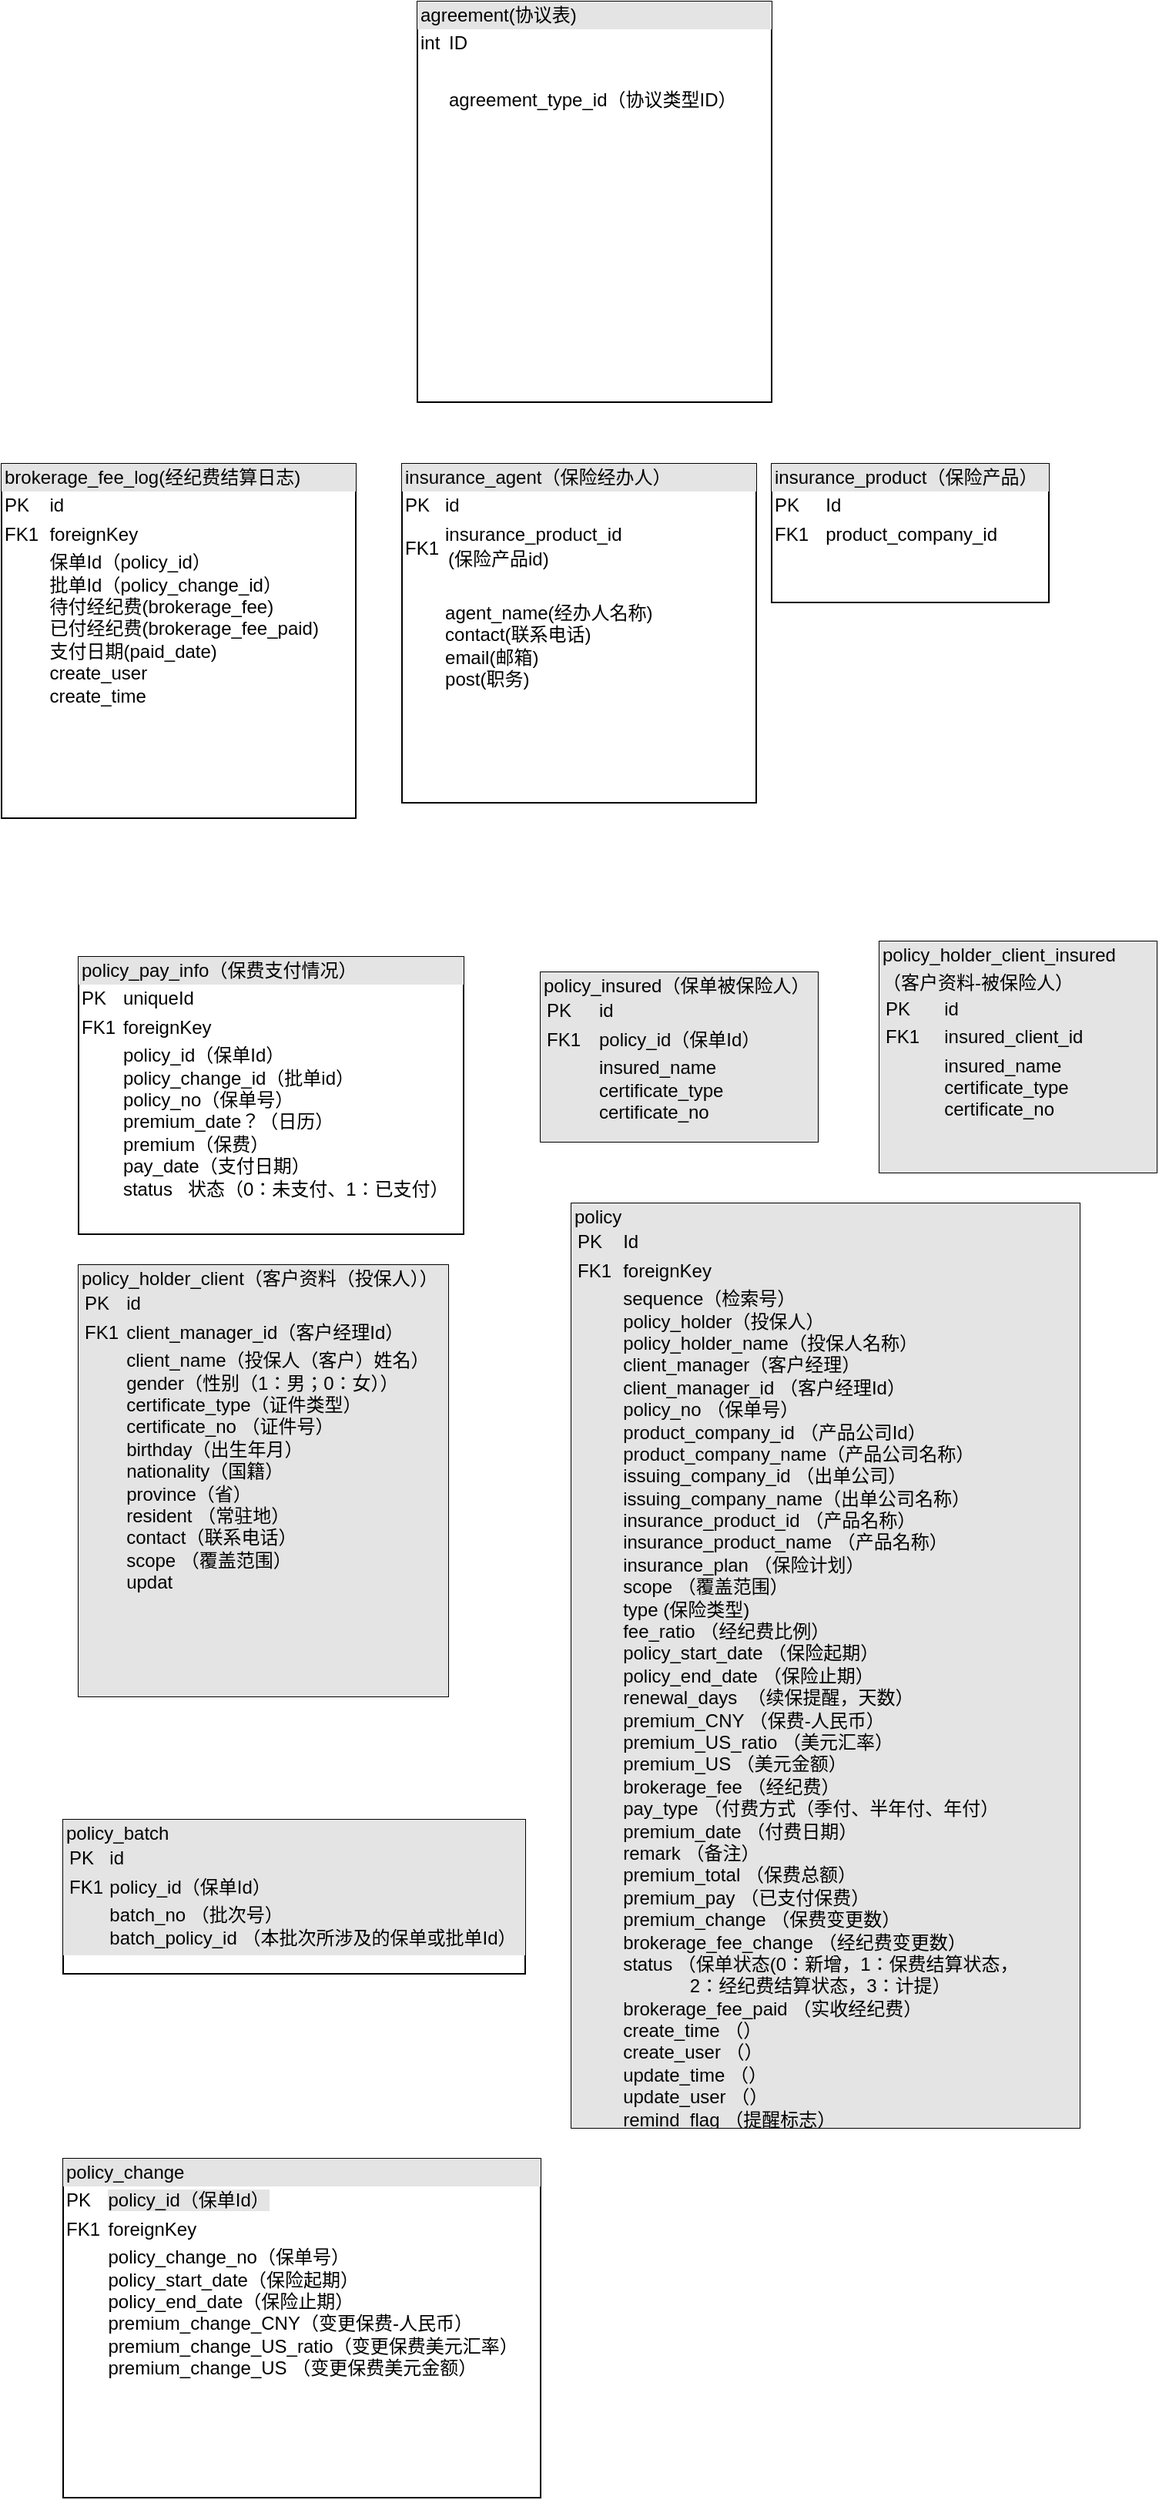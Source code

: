 <mxfile version="12.4.8" type="github" pages="2">
  <diagram id="7FySgdGSZC3azZEk2Vnn" name="Page-1">
    <mxGraphModel dx="2517" dy="1508" grid="1" gridSize="10" guides="1" tooltips="1" connect="1" arrows="1" fold="1" page="1" pageScale="1" pageWidth="1654" pageHeight="1169" math="0" shadow="0">
      <root>
        <mxCell id="0"/>
        <mxCell id="1" parent="0"/>
        <mxCell id="LqdO3uqNpmK8e5yR4SRH-5" value="&lt;div style=&quot;box-sizing: border-box ; width: 100% ; background: #e4e4e4 ; padding: 2px&quot;&gt;agreement(协议表)&lt;/div&gt;&lt;table style=&quot;width: 100% ; font-size: 1em&quot; cellpadding=&quot;2&quot; cellspacing=&quot;0&quot;&gt;&lt;tbody&gt;&lt;tr&gt;&lt;td&gt;int&lt;/td&gt;&lt;td&gt;ID&lt;/td&gt;&lt;/tr&gt;&lt;tr&gt;&lt;td&gt;&lt;br&gt;&lt;/td&gt;&lt;td&gt;&lt;br&gt;&lt;/td&gt;&lt;/tr&gt;&lt;tr&gt;&lt;td&gt;&lt;/td&gt;&lt;td&gt;agreement_type_id（协议类型ID）&lt;br&gt;&lt;br&gt;&lt;/td&gt;&lt;/tr&gt;&lt;/tbody&gt;&lt;/table&gt;" style="verticalAlign=top;align=left;overflow=fill;html=1;" parent="1" vertex="1">
          <mxGeometry x="-1130" y="-330" width="230" height="260" as="geometry"/>
        </mxCell>
        <mxCell id="6H1ZUyYsbKM88KtSM8RW-1" value="&lt;div style=&quot;box-sizing: border-box ; width: 100% ; background: #e4e4e4 ; padding: 2px&quot;&gt;brokerage_fee_log(经纪费结算日志)&lt;/div&gt;&lt;table style=&quot;width: 100% ; font-size: 1em&quot; cellpadding=&quot;2&quot; cellspacing=&quot;0&quot;&gt;&lt;tbody&gt;&lt;tr&gt;&lt;td&gt;PK&lt;/td&gt;&lt;td&gt;id&lt;/td&gt;&lt;/tr&gt;&lt;tr&gt;&lt;td&gt;FK1&lt;/td&gt;&lt;td&gt;foreignKey&lt;/td&gt;&lt;/tr&gt;&lt;tr&gt;&lt;td&gt;&lt;/td&gt;&lt;td&gt;保单Id（policy_id）&lt;br&gt;批单Id（policy_change_id）&lt;br&gt;待付经纪费(brokerage_fee)&lt;br&gt;已付经纪费(brokerage_fee_paid)&lt;br&gt;支付日期(paid_date)&lt;br&gt;create_user&lt;br&gt;create_time&lt;br&gt;&lt;br&gt;&lt;/td&gt;&lt;/tr&gt;&lt;/tbody&gt;&lt;/table&gt;" style="verticalAlign=top;align=left;overflow=fill;html=1;" vertex="1" parent="1">
          <mxGeometry x="-1400" y="-30" width="230" height="230" as="geometry"/>
        </mxCell>
        <mxCell id="6H1ZUyYsbKM88KtSM8RW-2" value="&lt;div style=&quot;box-sizing: border-box ; width: 100% ; background: #e4e4e4 ; padding: 2px&quot;&gt;insurance_agent（保险经办人）&lt;br&gt;&lt;/div&gt;&lt;table style=&quot;width: 100% ; font-size: 1em&quot; cellpadding=&quot;2&quot; cellspacing=&quot;0&quot;&gt;&lt;tbody&gt;&lt;tr&gt;&lt;td&gt;PK&lt;/td&gt;&lt;td&gt;id&lt;br&gt;&lt;/td&gt;&lt;/tr&gt;&lt;tr&gt;&lt;td&gt;FK1&lt;/td&gt;&lt;td&gt;insurance_product_id&lt;table cellpadding=&quot;2&quot; cellspacing=&quot;0&quot; style=&quot;font-size: 1em ; width: 230px&quot;&gt;&lt;tbody&gt;&lt;tr&gt;&lt;td&gt;(保险产品id)&lt;/td&gt;&lt;/tr&gt;&lt;/tbody&gt;&lt;/table&gt;&lt;/td&gt;&lt;/tr&gt;&lt;tr&gt;&lt;td&gt;&lt;br&gt;&lt;/td&gt;&lt;td&gt;&lt;br&gt;agent_name(经办人名称)&lt;br&gt;contact(联系电话)&lt;br&gt;email(邮箱)&lt;br&gt;post(职务)&lt;br&gt;&lt;br&gt;&lt;/td&gt;&lt;/tr&gt;&lt;/tbody&gt;&lt;/table&gt;" style="verticalAlign=top;align=left;overflow=fill;html=1;" vertex="1" parent="1">
          <mxGeometry x="-1140" y="-30" width="230" height="220" as="geometry"/>
        </mxCell>
        <mxCell id="6H1ZUyYsbKM88KtSM8RW-3" value="&lt;div style=&quot;box-sizing: border-box ; width: 100% ; background: #e4e4e4 ; padding: 2px&quot;&gt;insurance_product（保险产品）&lt;br&gt;&lt;/div&gt;&lt;table style=&quot;width: 100% ; font-size: 1em&quot; cellpadding=&quot;2&quot; cellspacing=&quot;0&quot;&gt;&lt;tbody&gt;&lt;tr&gt;&lt;td&gt;PK&lt;/td&gt;&lt;td&gt;Id&lt;/td&gt;&lt;/tr&gt;&lt;tr&gt;&lt;td&gt;FK1&lt;/td&gt;&lt;td&gt;product_company_id&lt;/td&gt;&lt;/tr&gt;&lt;tr&gt;&lt;td&gt;&lt;/td&gt;&lt;td&gt;&lt;br&gt;&lt;br&gt;&lt;/td&gt;&lt;/tr&gt;&lt;/tbody&gt;&lt;/table&gt;" style="verticalAlign=top;align=left;overflow=fill;html=1;" vertex="1" parent="1">
          <mxGeometry x="-900" y="-30" width="180" height="90" as="geometry"/>
        </mxCell>
        <mxCell id="6H1ZUyYsbKM88KtSM8RW-4" value="&lt;div style=&quot;box-sizing: border-box ; width: 100% ; background: #e4e4e4 ; padding: 2px&quot;&gt;policy_pay_info（保费支付情况）&lt;br&gt;&lt;/div&gt;&lt;table style=&quot;width: 100% ; font-size: 1em&quot; cellpadding=&quot;2&quot; cellspacing=&quot;0&quot;&gt;&lt;tbody&gt;&lt;tr&gt;&lt;td&gt;PK&lt;/td&gt;&lt;td&gt;uniqueId&lt;/td&gt;&lt;/tr&gt;&lt;tr&gt;&lt;td&gt;FK1&lt;/td&gt;&lt;td&gt;foreignKey&lt;br&gt;&lt;/td&gt;&lt;/tr&gt;&lt;tr&gt;&lt;td&gt;&lt;br&gt;&lt;/td&gt;&lt;td&gt;policy_id（保单Id）&lt;br&gt;policy_change_id（批单id）&lt;br&gt;policy_no（保单号）&lt;br&gt;premium_date？（日历）&lt;br&gt;premium（保费）&lt;br&gt;pay_date（支付日期）&lt;br&gt;status&amp;nbsp; &amp;nbsp;状态（0：未支付、1：已支付）&lt;br&gt;&lt;br&gt;&lt;/td&gt;&lt;/tr&gt;&lt;/tbody&gt;&lt;/table&gt;" style="verticalAlign=top;align=left;overflow=fill;html=1;" vertex="1" parent="1">
          <mxGeometry x="-1350" y="290" width="250" height="180" as="geometry"/>
        </mxCell>
        <mxCell id="6H1ZUyYsbKM88KtSM8RW-7" value="&lt;div style=&quot;box-sizing: border-box ; width: 100% ; background: #e4e4e4 ; padding: 2px&quot;&gt;policy_insured（保单被保险人）&lt;table cellpadding=&quot;2&quot; cellspacing=&quot;0&quot; style=&quot;font-size: 1em ; width: 100%&quot;&gt;&lt;tbody&gt;&lt;tr&gt;&lt;td&gt;PK&lt;/td&gt;&lt;td&gt;id&lt;/td&gt;&lt;/tr&gt;&lt;tr&gt;&lt;td&gt;FK1&lt;/td&gt;&lt;td&gt;policy_id（保单Id）&lt;br&gt;&lt;/td&gt;&lt;/tr&gt;&lt;tr&gt;&lt;td&gt;&lt;/td&gt;&lt;td&gt;insured_name&lt;br&gt;certificate_type&lt;br&gt;certificate_no&lt;br&gt;&lt;br&gt;&lt;/td&gt;&lt;/tr&gt;&lt;/tbody&gt;&lt;/table&gt;&lt;/div&gt;" style="verticalAlign=top;align=left;overflow=fill;html=1;" vertex="1" parent="1">
          <mxGeometry x="-1050" y="300" width="180" height="110" as="geometry"/>
        </mxCell>
        <mxCell id="6H1ZUyYsbKM88KtSM8RW-8" value="&lt;div style=&quot;box-sizing: border-box ; width: 100% ; background: #e4e4e4 ; padding: 2px&quot;&gt;policy_holder_client_insured&lt;/div&gt;&lt;div style=&quot;box-sizing: border-box ; width: 100% ; background: #e4e4e4 ; padding: 2px&quot;&gt;（客户资料-被保险人）&lt;table cellpadding=&quot;2&quot; cellspacing=&quot;0&quot; style=&quot;font-size: 1em ; width: 100%&quot;&gt;&lt;tbody&gt;&lt;tr&gt;&lt;td&gt;PK&lt;/td&gt;&lt;td&gt;id&lt;/td&gt;&lt;/tr&gt;&lt;tr&gt;&lt;td&gt;FK1&lt;/td&gt;&lt;td&gt;insured_client_id&lt;br&gt;&lt;/td&gt;&lt;/tr&gt;&lt;tr&gt;&lt;td&gt;&lt;/td&gt;&lt;td&gt;insured_name&lt;br&gt;certificate_type&lt;br&gt;certificate_no&lt;br&gt;&lt;br&gt;&lt;br&gt;&lt;/td&gt;&lt;/tr&gt;&lt;/tbody&gt;&lt;/table&gt;&lt;/div&gt;" style="verticalAlign=top;align=left;overflow=fill;html=1;" vertex="1" parent="1">
          <mxGeometry x="-830" y="280" width="180" height="150" as="geometry"/>
        </mxCell>
        <mxCell id="6H1ZUyYsbKM88KtSM8RW-9" value="&lt;div style=&quot;box-sizing: border-box ; width: 100% ; background: #e4e4e4 ; padding: 2px&quot;&gt;policy_holder_client（客户资料（投保人））&lt;table cellpadding=&quot;2&quot; cellspacing=&quot;0&quot; style=&quot;font-size: 1em ; width: 100%&quot;&gt;&lt;tbody&gt;&lt;tr&gt;&lt;td&gt;PK&lt;/td&gt;&lt;td&gt;id&lt;/td&gt;&lt;/tr&gt;&lt;tr&gt;&lt;td&gt;FK1&lt;/td&gt;&lt;td&gt;client_manager_id（客户经理Id）&lt;br&gt;&lt;/td&gt;&lt;/tr&gt;&lt;tr&gt;&lt;td&gt;&lt;/td&gt;&lt;td&gt;client_name（投保人（客户）姓名）&lt;br&gt;gender（性别（1：男；0：女））&lt;br&gt;certificate_type（证件类型）&lt;br&gt;certificate_no （证件号）&lt;br&gt;birthday（出生年月）&lt;br&gt;nationality（国籍）&lt;br&gt;province（省）&lt;br&gt;resident （常驻地）&lt;br&gt;contact（联系电话）&lt;br&gt;scope （覆盖范围）&lt;br&gt;updat&lt;br&gt;&lt;br&gt;&lt;br&gt;&lt;br&gt;&lt;br&gt;&lt;br&gt;&lt;br&gt;&lt;br&gt;&lt;br&gt;&lt;/td&gt;&lt;/tr&gt;&lt;/tbody&gt;&lt;/table&gt;&lt;/div&gt;" style="verticalAlign=top;align=left;overflow=fill;html=1;" vertex="1" parent="1">
          <mxGeometry x="-1350" y="490" width="240" height="280" as="geometry"/>
        </mxCell>
        <mxCell id="6H1ZUyYsbKM88KtSM8RW-12" value="&lt;div style=&quot;box-sizing: border-box ; width: 100% ; background: #e4e4e4 ; padding: 2px&quot;&gt;policy&lt;table cellpadding=&quot;2&quot; cellspacing=&quot;0&quot; style=&quot;font-size: 1em ; width: 100%&quot;&gt;&lt;tbody&gt;&lt;tr&gt;&lt;td&gt;PK&lt;/td&gt;&lt;td&gt;Id&lt;/td&gt;&lt;/tr&gt;&lt;tr&gt;&lt;td&gt;FK1&lt;/td&gt;&lt;td&gt;foreignKey&lt;/td&gt;&lt;/tr&gt;&lt;tr&gt;&lt;td&gt;&lt;/td&gt;&lt;td&gt;sequence（检索号）&lt;br&gt;policy_holder（投保人）&lt;br&gt;policy_holder_name（投保人名称）&lt;br&gt;client_manager（客户经理）&lt;br&gt;client_manager_id （客户经理Id）&lt;br&gt;policy_no （保单号）&lt;br&gt;product_company_id （产品公司Id）&lt;br&gt;product_company_name（产品公司名称）&lt;br&gt;issuing_company_id （出单公司）&lt;br&gt;issuing_company_name（出单公司名称）&lt;br&gt;insurance_product_id （产品名称）&lt;br&gt;insurance_product_name （产品名称）&lt;br&gt;insurance_plan （保险计划）&lt;br&gt;scope （覆盖范围）&lt;br&gt;type (保险类型)&lt;br&gt;fee_ratio （经纪费比例）&lt;br&gt;policy_start_date （保险起期）&lt;br&gt;policy_end_date （保险止期）&lt;br&gt;renewal_days&amp;nbsp; （续保提醒，天数）&lt;br&gt;premium_CNY （保费-人民币）&lt;br&gt;premium_US_ratio （美元汇率）&lt;br&gt;premium_US （美元金额）&lt;br&gt;brokerage_fee （经纪费）&lt;br&gt;pay_type （付费方式（季付、半年付、年付）&lt;br&gt;premium_date （付费日期）&lt;br&gt;remark （备注）&lt;br&gt;premium_total （保费总额）&lt;br&gt;premium_pay （已支付保费）&lt;br&gt;premium_change （保费变更数）&lt;br&gt;brokerage_fee_change （经纪费变更数）&lt;br&gt;status （保单状态(0：新增，1：保费结算状态，&lt;br&gt;&amp;nbsp; &amp;nbsp; &amp;nbsp; &amp;nbsp; &amp;nbsp; &amp;nbsp; &amp;nbsp;2：经纪费结算状态，3：计提）&lt;br&gt;brokerage_fee_paid （实收经纪费）&lt;br&gt;create_time （）&lt;br&gt;create_user （）&lt;br&gt;update_time （）&lt;br&gt;update_user （）&lt;br&gt;remind_flag （提醒标志）&lt;br&gt;&lt;br&gt;&lt;br&gt;&lt;br&gt;&lt;br&gt;&lt;br&gt;&lt;/td&gt;&lt;/tr&gt;&lt;/tbody&gt;&lt;/table&gt;&lt;/div&gt;" style="verticalAlign=top;align=left;overflow=fill;html=1;" vertex="1" parent="1">
          <mxGeometry x="-1030" y="450" width="330" height="600" as="geometry"/>
        </mxCell>
        <mxCell id="6H1ZUyYsbKM88KtSM8RW-13" value="&lt;div style=&quot;box-sizing: border-box ; width: 100% ; background: #e4e4e4 ; padding: 2px&quot;&gt;policy_batch&lt;table cellpadding=&quot;2&quot; cellspacing=&quot;0&quot; style=&quot;font-size: 1em ; width: 100%&quot;&gt;&lt;tbody&gt;&lt;tr&gt;&lt;td&gt;PK&lt;/td&gt;&lt;td&gt;id&lt;/td&gt;&lt;/tr&gt;&lt;tr&gt;&lt;td&gt;FK1&lt;/td&gt;&lt;td&gt;policy_id（保单Id）&lt;br&gt;&lt;/td&gt;&lt;/tr&gt;&lt;tr&gt;&lt;td&gt;&lt;/td&gt;&lt;td&gt;batch_no （批次号）&lt;br&gt;batch_policy_id （本批次所涉及的保单或批单Id）&lt;br&gt;&lt;/td&gt;&lt;/tr&gt;&lt;/tbody&gt;&lt;/table&gt;&lt;/div&gt;" style="verticalAlign=top;align=left;overflow=fill;html=1;" vertex="1" parent="1">
          <mxGeometry x="-1360" y="850" width="300" height="100" as="geometry"/>
        </mxCell>
        <mxCell id="6H1ZUyYsbKM88KtSM8RW-14" value="&lt;div style=&quot;box-sizing: border-box ; width: 100% ; background: #e4e4e4 ; padding: 2px&quot;&gt;policy_change&lt;br&gt;&lt;/div&gt;&lt;table style=&quot;width: 100% ; font-size: 1em&quot; cellpadding=&quot;2&quot; cellspacing=&quot;0&quot;&gt;&lt;tbody&gt;&lt;tr&gt;&lt;td&gt;PK&lt;/td&gt;&lt;td&gt;&lt;span style=&quot;background-color: rgb(228 , 228 , 228)&quot;&gt;policy_id（保单Id）&lt;/span&gt;&lt;br&gt;&lt;/td&gt;&lt;/tr&gt;&lt;tr&gt;&lt;td&gt;FK1&lt;/td&gt;&lt;td&gt;foreignKey&lt;/td&gt;&lt;/tr&gt;&lt;tr&gt;&lt;td&gt;&lt;/td&gt;&lt;td&gt;policy_change_no（保单号）&lt;br&gt;policy_start_date（保险起期）&lt;br&gt;policy_end_date（保险止期）&lt;br&gt;premium_change_CNY（变更保费-人民币）&lt;br&gt;premium_change_US_ratio（变更保费美元汇率）&lt;br&gt;premium_change_US （变更保费美元金额）&lt;br&gt;&lt;/td&gt;&lt;/tr&gt;&lt;/tbody&gt;&lt;/table&gt;" style="verticalAlign=top;align=left;overflow=fill;html=1;" vertex="1" parent="1">
          <mxGeometry x="-1360" y="1070" width="310" height="220" as="geometry"/>
        </mxCell>
      </root>
    </mxGraphModel>
  </diagram>
  <diagram id="xI2JzchMaBl9uPsw5fb4" name="Page-2">
    <mxGraphModel dx="1139" dy="602" grid="1" gridSize="10" guides="1" tooltips="1" connect="1" arrows="1" fold="1" page="1" pageScale="1" pageWidth="850" pageHeight="1100" math="0" shadow="0">
      <root>
        <mxCell id="weeqE_SlCs80IOblyiwJ-0"/>
        <mxCell id="weeqE_SlCs80IOblyiwJ-1" parent="weeqE_SlCs80IOblyiwJ-0"/>
      </root>
    </mxGraphModel>
  </diagram>
</mxfile>
